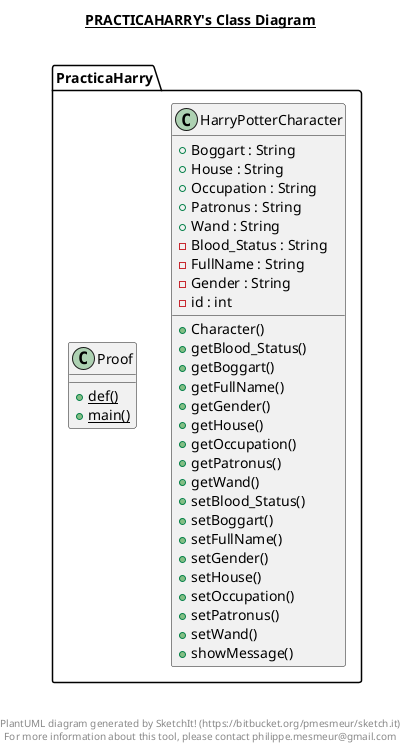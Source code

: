 @startuml

title __PRACTICAHARRY's Class Diagram__\n

  namespace PracticaHarry {
    class PracticaHarry.HarryPotterCharacter {
        + Boggart : String
        + House : String
        + Occupation : String
        + Patronus : String
        + Wand : String
        - Blood_Status : String
        - FullName : String
        - Gender : String
        - id : int
        + Character()
        + getBlood_Status()
        + getBoggart()
        + getFullName()
        + getGender()
        + getHouse()
        + getOccupation()
        + getPatronus()
        + getWand()
        + setBlood_Status()
        + setBoggart()
        + setFullName()
        + setGender()
        + setHouse()
        + setOccupation()
        + setPatronus()
        + setWand()
        + showMessage()
    }
  }
  

  namespace PracticaHarry {
    class PracticaHarry.Proof {
        {static} + def()
        {static} + main()
    }
  }
  



right footer


PlantUML diagram generated by SketchIt! (https://bitbucket.org/pmesmeur/sketch.it)
For more information about this tool, please contact philippe.mesmeur@gmail.com
endfooter

@enduml
